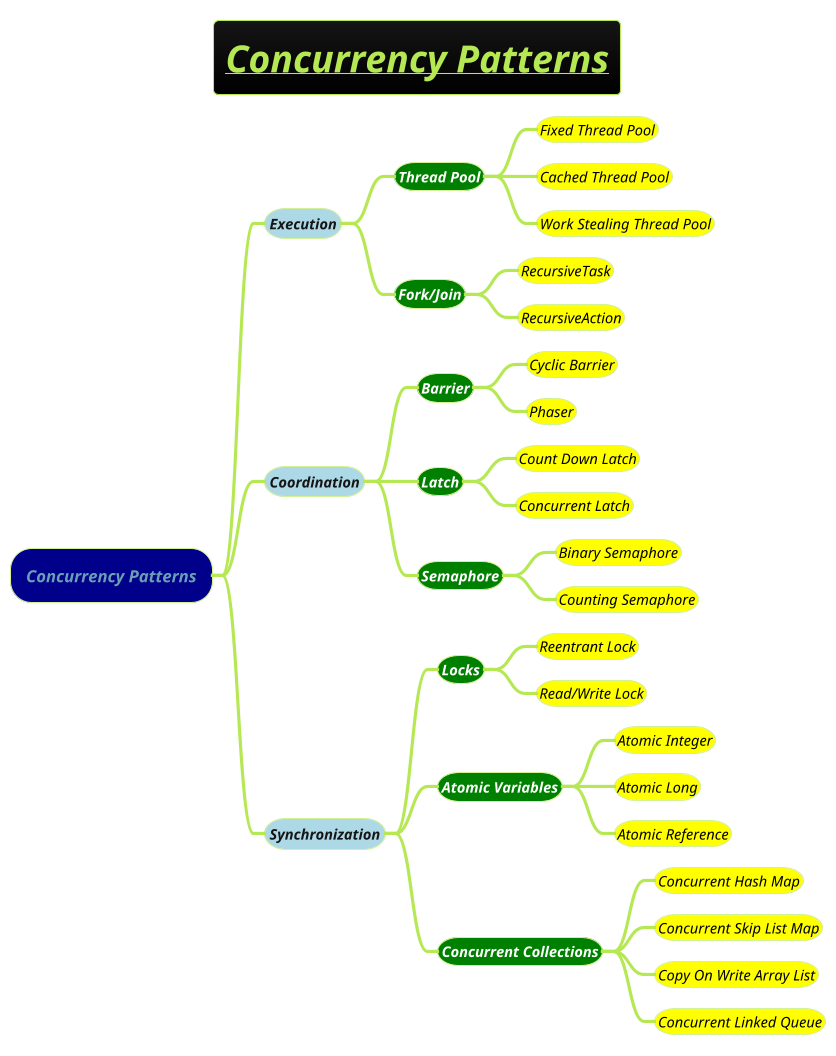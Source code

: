 @startmindmap
title =<i><b><u>Concurrency Patterns
!theme hacker

*[#darkblue] <i>Concurrency Patterns
**[#lightblue] <i><color #blac><size:14>Execution
***[#green] <b><i><color #white><size:14>Thread Pool
****[#yellow] <i><color #black><size:14>Fixed Thread Pool
****[#yellow] <i><color #black><size:14>Cached Thread Pool
****[#yellow] <i><color #black><size:14>Work Stealing Thread Pool
***[#green] <b><i><color #white><size:14>Fork/Join
****[#yellow] <i><color #black><size:14>RecursiveTask
****[#yellow] <i><color #black><size:14>RecursiveAction
**[#lightblue] <i><color #blac><size:14>Coordination
***[#green] <b><i><color #white><size:14>Barrier
****[#yellow] <i><color #black><size:14>Cyclic Barrier
****[#yellow] <i><color #black><size:14>Phaser
***[#green] <b><i><color #white><size:14>Latch
****[#yellow] <i><color #black><size:14>Count Down Latch
****[#yellow] <i><color #black><size:14>Concurrent Latch
***[#green] <b><i><color #white><size:14>Semaphore
****[#yellow] <i><color #black><size:14>Binary Semaphore
****[#yellow] <i><color #black><size:14>Counting Semaphore
**[#lightblue] <i><color #blac><size:14>Synchronization
***[#green] <b><i><color #white><size:14>Locks
****[#yellow] <i><color #black><size:14>Reentrant Lock
****[#yellow] <i><color #black><size:14>Read/Write Lock
***[#green] <b><i><color #white><size:14>Atomic Variables
****[#yellow] <i><color #black><size:14>Atomic Integer
****[#yellow] <i><color #black><size:14>Atomic Long
****[#yellow] <i><color #black><size:14>Atomic Reference
***[#green] <b><i><color #white><size:14>Concurrent Collections
****[#yellow] <i><color #black><size:14>Concurrent Hash Map
****[#yellow] <i><color #black><size:14>Concurrent Skip List Map
****[#yellow] <i><color #black><size:14>Copy On Write Array List
****[#yellow] <i><color #black><size:14>Concurrent Linked Queue
@endmindmap
